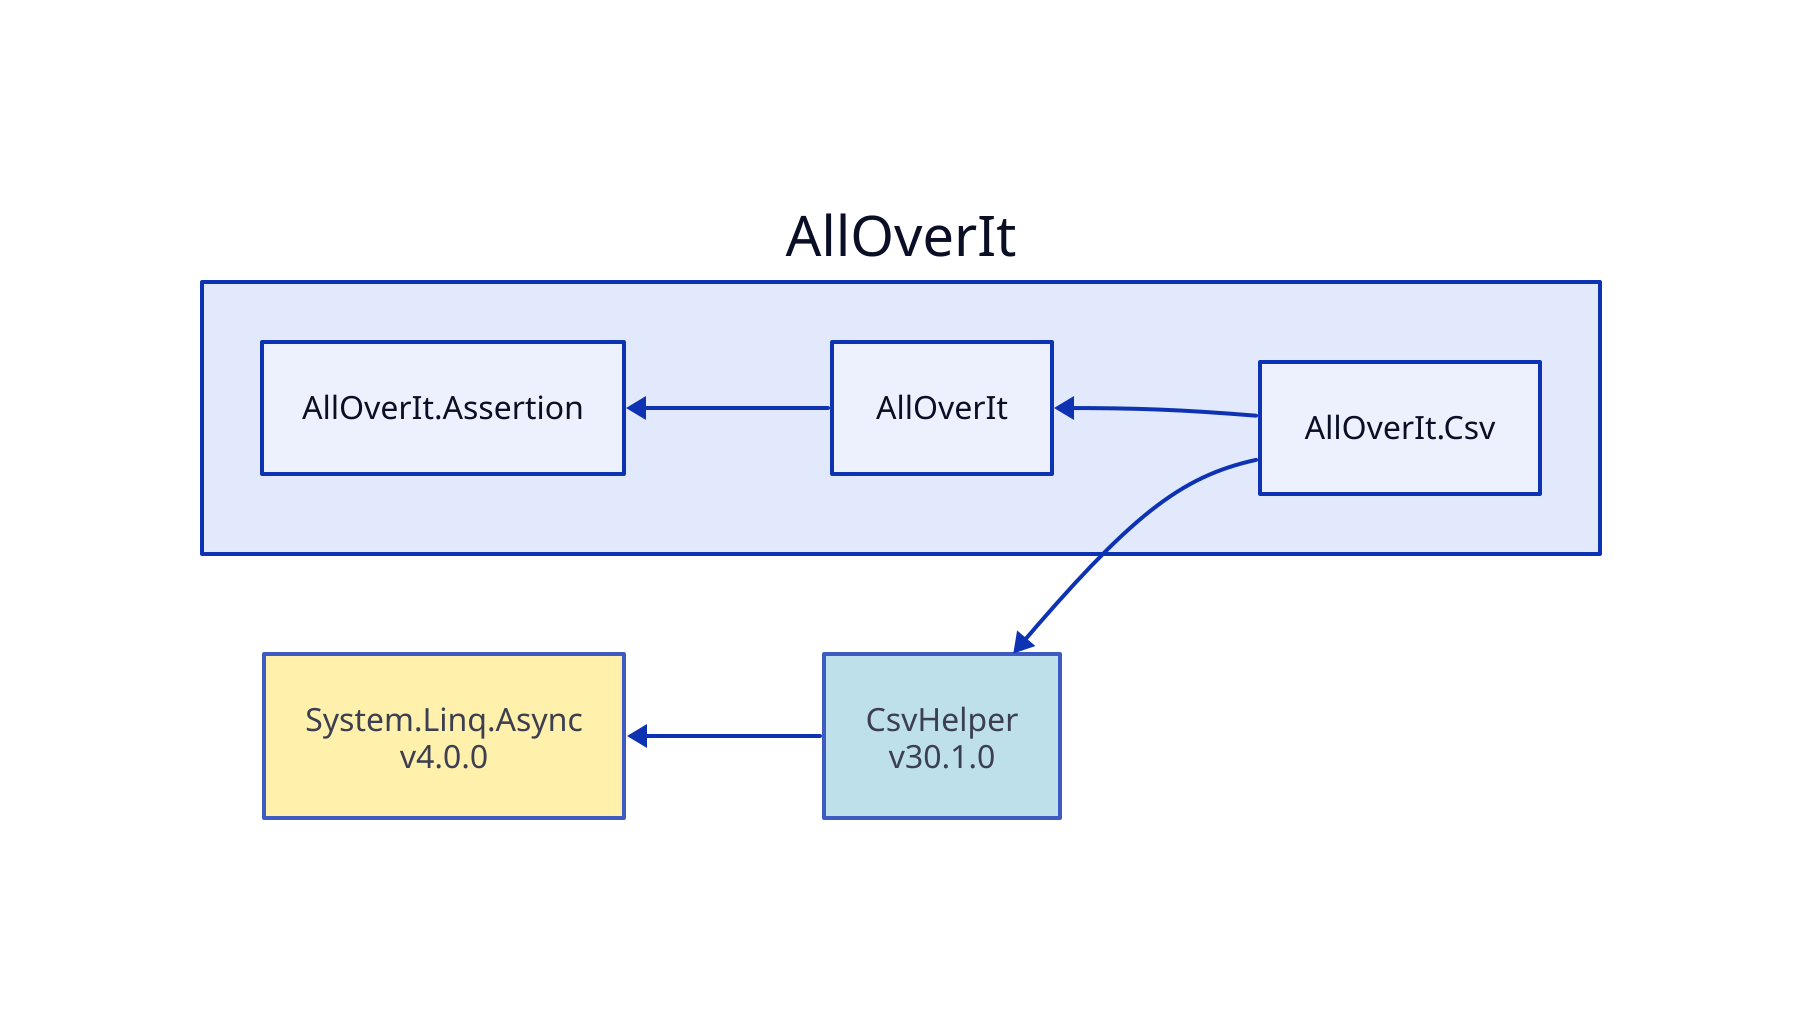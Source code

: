 direction: left

aoi: AllOverIt
aoi.alloverit-csv: AllOverIt.Csv
csvhelper_30-1-0: CsvHelper\nv30.1.0
csvhelper_30-1-0.style.fill: "#ADD8E6"
csvhelper_30-1-0.style.opacity: 0.8
system-linq-async_4-0-0: System.Linq.Async\nv4.0.0
system-linq-async_4-0-0.style.fill: "#FFEC96"
system-linq-async_4-0-0.style.opacity: 0.8
system-linq-async_4-0-0 <- csvhelper_30-1-0
csvhelper_30-1-0 <- aoi.alloverit-csv
aoi.alloverit: AllOverIt
aoi.alloverit-assertion: AllOverIt.Assertion
aoi.alloverit-assertion <- aoi.alloverit
aoi.alloverit <- aoi.alloverit-csv
